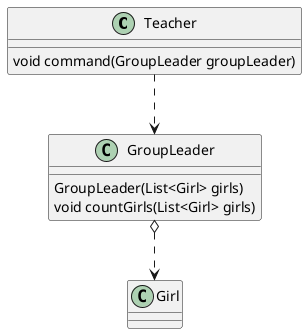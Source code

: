@startuml
'https://plantuml.com/zh/class-diagram

class Teacher {
void command(GroupLeader groupLeader)
}
class GroupLeader {
GroupLeader(List<Girl> girls)
void countGirls(List<Girl> girls)
}
class Girl

Teacher ..> GroupLeader
GroupLeader o..> Girl

@enduml